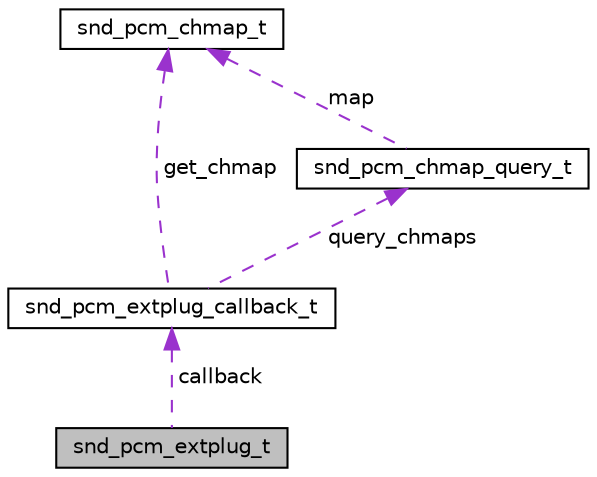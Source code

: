 digraph "snd_pcm_extplug_t"
{
  edge [fontname="Helvetica",fontsize="10",labelfontname="Helvetica",labelfontsize="10"];
  node [fontname="Helvetica",fontsize="10",shape=record];
  Node1 [label="snd_pcm_extplug_t",height=0.2,width=0.4,color="black", fillcolor="grey75", style="filled", fontcolor="black"];
  Node2 -> Node1 [dir="back",color="darkorchid3",fontsize="10",style="dashed",label=" callback" ,fontname="Helvetica"];
  Node2 [label="snd_pcm_extplug_callback_t",height=0.2,width=0.4,color="black", fillcolor="white", style="filled",URL="$structsnd__pcm__extplug__callback.html"];
  Node3 -> Node2 [dir="back",color="darkorchid3",fontsize="10",style="dashed",label=" get_chmap" ,fontname="Helvetica"];
  Node3 [label="snd_pcm_chmap_t",height=0.2,width=0.4,color="black", fillcolor="white", style="filled",URL="$structsnd__pcm__chmap__t.html"];
  Node4 -> Node2 [dir="back",color="darkorchid3",fontsize="10",style="dashed",label=" query_chmaps" ,fontname="Helvetica"];
  Node4 [label="snd_pcm_chmap_query_t",height=0.2,width=0.4,color="black", fillcolor="white", style="filled",URL="$structsnd__pcm__chmap__query__t.html"];
  Node3 -> Node4 [dir="back",color="darkorchid3",fontsize="10",style="dashed",label=" map" ,fontname="Helvetica"];
}
